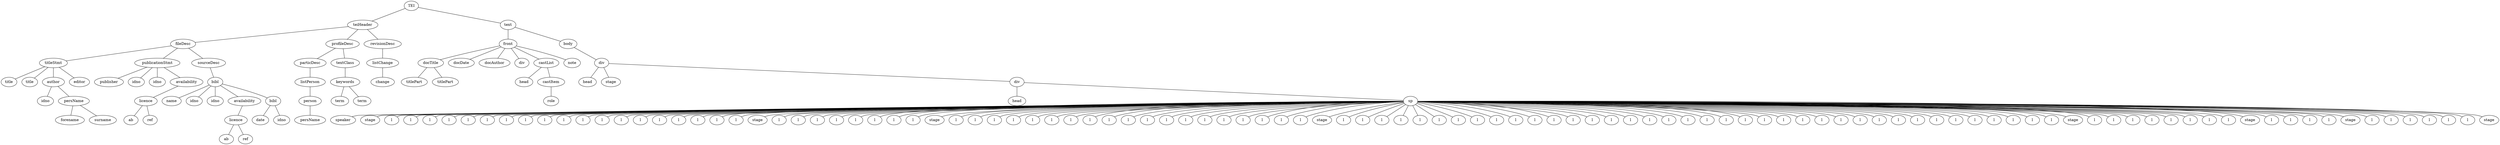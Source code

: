 graph Tree {
	"t0" [label = "TEI"];
	"t1" [label = "teiHeader"];
	"t2" [label = "fileDesc"];
	"t3" [label = "titleStmt"];
	"t4" [label = "title"];
	"t5" [label = "title"];
	"t6" [label = "author"];
	"t7" [label = "idno"];
	"t8" [label = "persName"];
	"t9" [label = "forename"];
	"t10" [label = "surname"];
	"t11" [label = "editor"];
	"t12" [label = "publicationStmt"];
	"t13" [label = "publisher"];
	"t14" [label = "idno"];
	"t15" [label = "idno"];
	"t16" [label = "availability"];
	"t17" [label = "licence"];
	"t18" [label = "ab"];
	"t19" [label = "ref"];
	"t20" [label = "sourceDesc"];
	"t21" [label = "bibl"];
	"t22" [label = "name"];
	"t23" [label = "idno"];
	"t24" [label = "idno"];
	"t25" [label = "availability"];
	"t26" [label = "licence"];
	"t27" [label = "ab"];
	"t28" [label = "ref"];
	"t29" [label = "bibl"];
	"t30" [label = "date"];
	"t31" [label = "idno"];
	"t32" [label = "profileDesc"];
	"t33" [label = "particDesc"];
	"t34" [label = "listPerson"];
	"t35" [label = "person"];
	"t36" [label = "persName"];
	"t37" [label = "textClass"];
	"t38" [label = "keywords"];
	"t39" [label = "term"];
	"t40" [label = "term"];
	"t41" [label = "revisionDesc"];
	"t42" [label = "listChange"];
	"t43" [label = "change"];
	"t44" [label = "text"];
	"t45" [label = "front"];
	"t46" [label = "docTitle"];
	"t47" [label = "titlePart"];
	"t48" [label = "titlePart"];
	"t49" [label = "docDate"];
	"t50" [label = "docAuthor"];
	"t51" [label = "div"];
	"t52" [label = "castList"];
	"t53" [label = "head"];
	"t54" [label = "castItem"];
	"t55" [label = "role"];
	"t56" [label = "note"];
	"t57" [label = "body"];
	"t58" [label = "div"];
	"t59" [label = "head"];
	"t60" [label = "stage"];
	"t61" [label = "div"];
	"t62" [label = "head"];
	"t63" [label = "sp"];
	"t64" [label = "speaker"];
	"t65" [label = "stage"];
	"t66" [label = "l"];
	"t67" [label = "l"];
	"t68" [label = "l"];
	"t69" [label = "l"];
	"t70" [label = "l"];
	"t71" [label = "l"];
	"t72" [label = "l"];
	"t73" [label = "l"];
	"t74" [label = "l"];
	"t75" [label = "l"];
	"t76" [label = "l"];
	"t77" [label = "l"];
	"t78" [label = "l"];
	"t79" [label = "l"];
	"t80" [label = "l"];
	"t81" [label = "l"];
	"t82" [label = "l"];
	"t83" [label = "l"];
	"t84" [label = "l"];
	"t85" [label = "stage"];
	"t86" [label = "l"];
	"t87" [label = "l"];
	"t88" [label = "l"];
	"t89" [label = "l"];
	"t90" [label = "l"];
	"t91" [label = "l"];
	"t92" [label = "l"];
	"t93" [label = "l"];
	"t94" [label = "stage"];
	"t95" [label = "l"];
	"t96" [label = "l"];
	"t97" [label = "l"];
	"t98" [label = "l"];
	"t99" [label = "l"];
	"t100" [label = "l"];
	"t101" [label = "l"];
	"t102" [label = "l"];
	"t103" [label = "l"];
	"t104" [label = "l"];
	"t105" [label = "l"];
	"t106" [label = "l"];
	"t107" [label = "l"];
	"t108" [label = "l"];
	"t109" [label = "l"];
	"t110" [label = "l"];
	"t111" [label = "l"];
	"t112" [label = "l"];
	"t113" [label = "l"];
	"t114" [label = "stage"];
	"t115" [label = "l"];
	"t116" [label = "l"];
	"t117" [label = "l"];
	"t118" [label = "l"];
	"t119" [label = "l"];
	"t120" [label = "l"];
	"t121" [label = "l"];
	"t122" [label = "l"];
	"t123" [label = "l"];
	"t124" [label = "l"];
	"t125" [label = "l"];
	"t126" [label = "l"];
	"t127" [label = "l"];
	"t128" [label = "l"];
	"t129" [label = "l"];
	"t130" [label = "l"];
	"t131" [label = "l"];
	"t132" [label = "l"];
	"t133" [label = "l"];
	"t134" [label = "l"];
	"t135" [label = "l"];
	"t136" [label = "l"];
	"t137" [label = "l"];
	"t138" [label = "l"];
	"t139" [label = "l"];
	"t140" [label = "l"];
	"t141" [label = "l"];
	"t142" [label = "l"];
	"t143" [label = "l"];
	"t144" [label = "l"];
	"t145" [label = "l"];
	"t146" [label = "l"];
	"t147" [label = "l"];
	"t148" [label = "l"];
	"t149" [label = "l"];
	"t150" [label = "l"];
	"t151" [label = "l"];
	"t152" [label = "l"];
	"t153" [label = "stage"];
	"t154" [label = "l"];
	"t155" [label = "l"];
	"t156" [label = "l"];
	"t157" [label = "l"];
	"t158" [label = "l"];
	"t159" [label = "l"];
	"t160" [label = "l"];
	"t161" [label = "l"];
	"t162" [label = "stage"];
	"t163" [label = "l"];
	"t164" [label = "l"];
	"t165" [label = "l"];
	"t166" [label = "l"];
	"t167" [label = "stage"];
	"t168" [label = "l"];
	"t169" [label = "l"];
	"t170" [label = "l"];
	"t171" [label = "l"];
	"t172" [label = "l"];
	"t173" [label = "l"];
	"t174" [label = "stage"];
	"t0" -- "t1";
	"t1" -- "t2";
	"t2" -- "t3";
	"t3" -- "t4";
	"t3" -- "t5";
	"t3" -- "t6";
	"t6" -- "t7";
	"t6" -- "t8";
	"t8" -- "t9";
	"t8" -- "t10";
	"t3" -- "t11";
	"t2" -- "t12";
	"t12" -- "t13";
	"t12" -- "t14";
	"t12" -- "t15";
	"t12" -- "t16";
	"t16" -- "t17";
	"t17" -- "t18";
	"t17" -- "t19";
	"t2" -- "t20";
	"t20" -- "t21";
	"t21" -- "t22";
	"t21" -- "t23";
	"t21" -- "t24";
	"t21" -- "t25";
	"t25" -- "t26";
	"t26" -- "t27";
	"t26" -- "t28";
	"t21" -- "t29";
	"t29" -- "t30";
	"t29" -- "t31";
	"t1" -- "t32";
	"t32" -- "t33";
	"t33" -- "t34";
	"t34" -- "t35";
	"t35" -- "t36";
	"t32" -- "t37";
	"t37" -- "t38";
	"t38" -- "t39";
	"t38" -- "t40";
	"t1" -- "t41";
	"t41" -- "t42";
	"t42" -- "t43";
	"t0" -- "t44";
	"t44" -- "t45";
	"t45" -- "t46";
	"t46" -- "t47";
	"t46" -- "t48";
	"t45" -- "t49";
	"t45" -- "t50";
	"t45" -- "t51";
	"t45" -- "t52";
	"t52" -- "t53";
	"t52" -- "t54";
	"t54" -- "t55";
	"t45" -- "t56";
	"t44" -- "t57";
	"t57" -- "t58";
	"t58" -- "t59";
	"t58" -- "t60";
	"t58" -- "t61";
	"t61" -- "t62";
	"t61" -- "t63";
	"t63" -- "t64";
	"t63" -- "t65";
	"t63" -- "t66";
	"t63" -- "t67";
	"t63" -- "t68";
	"t63" -- "t69";
	"t63" -- "t70";
	"t63" -- "t71";
	"t63" -- "t72";
	"t63" -- "t73";
	"t63" -- "t74";
	"t63" -- "t75";
	"t63" -- "t76";
	"t63" -- "t77";
	"t63" -- "t78";
	"t63" -- "t79";
	"t63" -- "t80";
	"t63" -- "t81";
	"t63" -- "t82";
	"t63" -- "t83";
	"t63" -- "t84";
	"t63" -- "t85";
	"t63" -- "t86";
	"t63" -- "t87";
	"t63" -- "t88";
	"t63" -- "t89";
	"t63" -- "t90";
	"t63" -- "t91";
	"t63" -- "t92";
	"t63" -- "t93";
	"t63" -- "t94";
	"t63" -- "t95";
	"t63" -- "t96";
	"t63" -- "t97";
	"t63" -- "t98";
	"t63" -- "t99";
	"t63" -- "t100";
	"t63" -- "t101";
	"t63" -- "t102";
	"t63" -- "t103";
	"t63" -- "t104";
	"t63" -- "t105";
	"t63" -- "t106";
	"t63" -- "t107";
	"t63" -- "t108";
	"t63" -- "t109";
	"t63" -- "t110";
	"t63" -- "t111";
	"t63" -- "t112";
	"t63" -- "t113";
	"t63" -- "t114";
	"t63" -- "t115";
	"t63" -- "t116";
	"t63" -- "t117";
	"t63" -- "t118";
	"t63" -- "t119";
	"t63" -- "t120";
	"t63" -- "t121";
	"t63" -- "t122";
	"t63" -- "t123";
	"t63" -- "t124";
	"t63" -- "t125";
	"t63" -- "t126";
	"t63" -- "t127";
	"t63" -- "t128";
	"t63" -- "t129";
	"t63" -- "t130";
	"t63" -- "t131";
	"t63" -- "t132";
	"t63" -- "t133";
	"t63" -- "t134";
	"t63" -- "t135";
	"t63" -- "t136";
	"t63" -- "t137";
	"t63" -- "t138";
	"t63" -- "t139";
	"t63" -- "t140";
	"t63" -- "t141";
	"t63" -- "t142";
	"t63" -- "t143";
	"t63" -- "t144";
	"t63" -- "t145";
	"t63" -- "t146";
	"t63" -- "t147";
	"t63" -- "t148";
	"t63" -- "t149";
	"t63" -- "t150";
	"t63" -- "t151";
	"t63" -- "t152";
	"t63" -- "t153";
	"t63" -- "t154";
	"t63" -- "t155";
	"t63" -- "t156";
	"t63" -- "t157";
	"t63" -- "t158";
	"t63" -- "t159";
	"t63" -- "t160";
	"t63" -- "t161";
	"t63" -- "t162";
	"t63" -- "t163";
	"t63" -- "t164";
	"t63" -- "t165";
	"t63" -- "t166";
	"t63" -- "t167";
	"t63" -- "t168";
	"t63" -- "t169";
	"t63" -- "t170";
	"t63" -- "t171";
	"t63" -- "t172";
	"t63" -- "t173";
	"t63" -- "t174";
}
